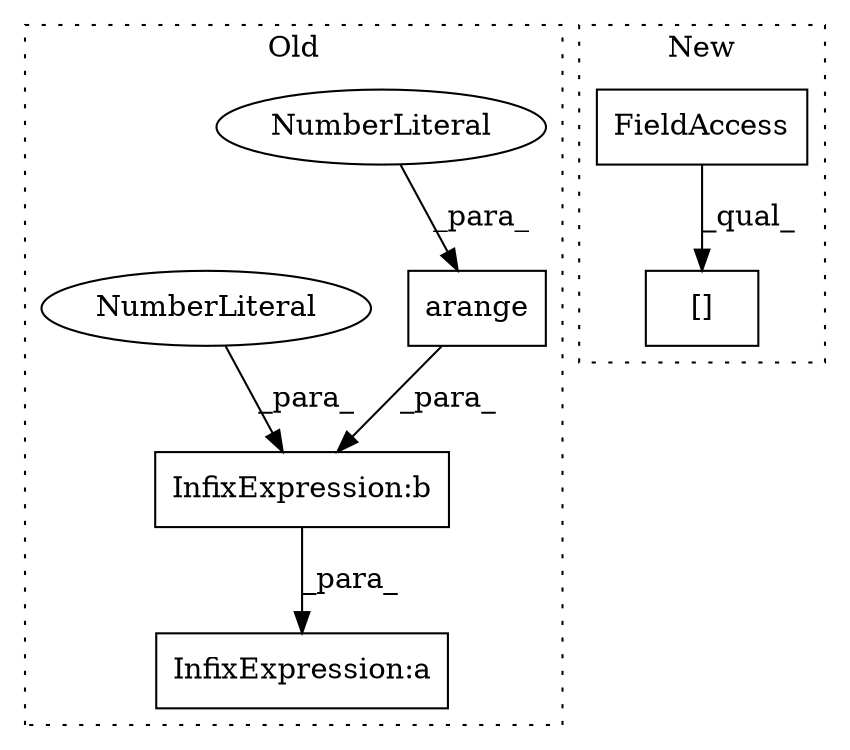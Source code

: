 digraph G {
subgraph cluster0 {
1 [label="arange" a="32" s="1320,1343" l="7,1" shape="box"];
3 [label="InfixExpression:a" a="27" s="1304" l="3" shape="box"];
5 [label="InfixExpression:b" a="27" s="1311" l="3" shape="box"];
6 [label="NumberLiteral" a="34" s="1327" l="1" shape="ellipse"];
7 [label="NumberLiteral" a="34" s="1308" l="3" shape="ellipse"];
label = "Old";
style="dotted";
}
subgraph cluster1 {
2 [label="[]" a="2" s="1571,1580" l="8,1" shape="box"];
4 [label="FieldAccess" a="22" s="1571" l="7" shape="box"];
label = "New";
style="dotted";
}
1 -> 5 [label="_para_"];
4 -> 2 [label="_qual_"];
5 -> 3 [label="_para_"];
6 -> 1 [label="_para_"];
7 -> 5 [label="_para_"];
}